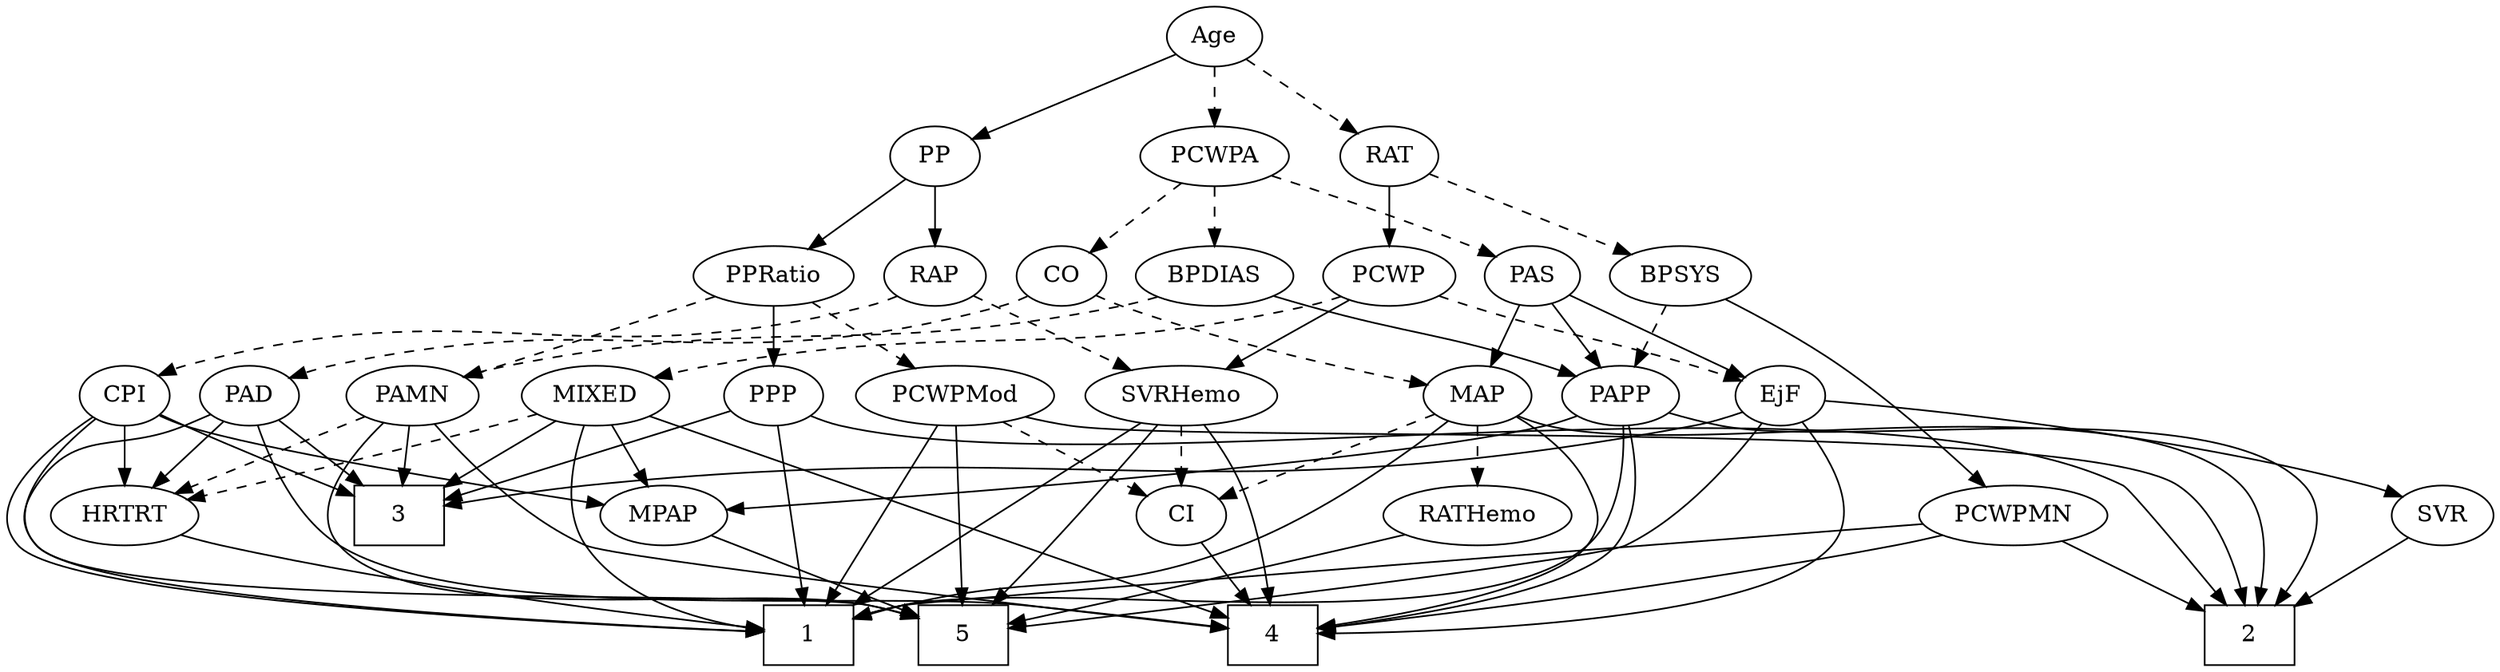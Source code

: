 strict digraph {
	graph [bb="0,0,1485.1,396"];
	node [label="\N"];
	1	[height=0.5,
		pos="584.79,18",
		shape=box,
		width=0.75];
	2	[height=0.5,
		pos="1365.8,18",
		shape=box,
		width=0.75];
	3	[height=0.5,
		pos="213.79,90",
		shape=box,
		width=0.75];
	4	[height=0.5,
		pos="791.79,18",
		shape=box,
		width=0.75];
	5	[height=0.5,
		pos="432.79,18",
		shape=box,
		width=0.75];
	Age	[height=0.5,
		pos="745.79,378",
		width=0.75];
	RAT	[height=0.5,
		pos="840.79,306",
		width=0.75827];
	Age -> RAT	[pos="e,823.16,319.99 763.22,364.16 777.72,353.47 798.58,338.1 815.02,325.99",
		style=dashed];
	PCWPA	[height=0.5,
		pos="745.79,306",
		width=1.1555];
	Age -> PCWPA	[pos="e,745.79,324.1 745.79,359.7 745.79,351.98 745.79,342.71 745.79,334.11",
		style=dashed];
	PP	[height=0.5,
		pos="566.79,306",
		width=0.75];
	Age -> PP	[pos="e,589.56,315.9 723.12,368.13 691.74,355.86 634.87,333.62 599.06,319.62",
		style=solid];
	EjF	[height=0.5,
		pos="962.79,162",
		width=0.75];
	EjF -> 3	[pos="e,240.9,105.14 942.74,149.86 937.68,147.52 932.15,145.35 926.79,144 637.92,71.113 544.06,179.24 250.97,107.64",
		style=solid];
	EjF -> 4	[pos="e,819.09,20.857 984.66,151.01 1001,142.24 1022,127.78 1031.8,108 1038.9,93.648 1041.8,84.474 1031.8,72 1006.8,40.867 890.05,26.927 \
829.09,21.682",
		style=solid];
	EjF -> 5	[pos="e,459.93,23.404 964.58,144.01 965.69,123.62 964,89.93 943.79,72 910.83,42.753 592.56,41.197 548.79,36 522.33,32.857 492.59,28.481 \
469.84,24.957",
		style=solid];
	SVR	[height=0.5,
		pos="1440.8,90",
		width=0.77632];
	EjF -> SVR	[pos="e,1419,101.24 984.92,151.68 992.66,148.78 1001.5,145.85 1009.8,144 1179.2,106.16 1230.1,149.01 1398.8,108 1402.3,107.16 1405.8,106.08 \
1409.3,104.88",
		style=solid];
	RAP	[height=0.5,
		pos="480.79,234",
		width=0.77632];
	CPI	[height=0.5,
		pos="156.79,162",
		width=0.75];
	RAP -> CPI	[pos="e,182.1,168.63 454.46,227.4 409.29,217.79 314.15,197.49 233.79,180 220.18,177.04 205.22,173.74 192.13,170.85",
		style=dashed];
	SVRHemo	[height=0.5,
		pos="648.79,162",
		width=1.3902];
	RAP -> SVRHemo	[pos="e,616.05,175.76 502.63,222.76 507.6,220.49 512.86,218.13 517.79,216 547.25,203.28 580.8,189.72 606.58,179.51",
		style=dashed];
	MIXED	[height=0.5,
		pos="468.79,162",
		width=1.1193];
	MIXED -> 1	[pos="e,570.56,36.425 482.1,144.71 502.14,120.18 540.24,73.534 563.98,44.478",
		style=solid];
	MIXED -> 3	[pos="e,241.04,104.67 438.66,149.88 432.46,147.78 425.95,145.71 419.79,144 348.44,124.15 324.91,131.94 250.83,107.93",
		style=solid];
	MIXED -> 4	[pos="e,764.38,31.049 496.61,148.77 554.83,123.17 689.52,63.96 754.89,35.225",
		style=solid];
	MPAP	[height=0.5,
		pos="293.79,90",
		width=0.97491];
	MIXED -> MPAP	[pos="e,320.72,101.77 439.9,149.44 409.89,137.44 362.88,118.64 330.33,105.61",
		style=solid];
	HRTRT	[height=0.5,
		pos="128.79,90",
		width=1.1013];
	MIXED -> HRTRT	[pos="e,158.07,102.15 439,149.67 432.72,147.57 426.09,145.55 419.79,144 314.19,118.07 283.39,133.93 177.79,108 174.46,107.18 171.03,106.23 \
167.6,105.2",
		style=dashed];
	MPAP -> 5	[pos="e,405.53,32.731 318,76.807 339.66,65.901 371.71,49.761 396.44,37.305",
		style=solid];
	BPSYS	[height=0.5,
		pos="1050.8,234",
		width=1.0471];
	PCWPMN	[height=0.5,
		pos="1230.8,90",
		width=1.3902];
	BPSYS -> PCWPMN	[pos="e,1210.9,106.66 1069.4,218.34 1101.1,193.3 1165.9,142.19 1203,112.91",
		style=solid];
	PAPP	[height=0.5,
		pos="1050.8,162",
		width=0.88464];
	BPSYS -> PAPP	[pos="e,1050.8,180.1 1050.8,215.7 1050.8,207.98 1050.8,198.71 1050.8,190.11",
		style=dashed];
	PAD	[height=0.5,
		pos="381.79,162",
		width=0.79437];
	PAD -> 1	[pos="e,557.65,26.109 391.88,144.83 404.81,125.26 428.91,92.4 456.79,72 484.42,51.79 520.89,37.671 547.83,29.116",
		style=solid];
	PAD -> 3	[pos="e,240.84,103.98 357.77,151.85 332.94,142.28 292.91,126.57 250.03,107.99",
		style=solid];
	PAD -> 4	[pos="e,764.49,24.782 404.27,150.87 409.36,148.59 414.76,146.2 419.79,144 494.61,111.33 511.53,98.384 588.79,72 645.67,52.576 713.57,36.172 \
754.65,26.965",
		style=solid];
	PAD -> HRTRT	[pos="e,158.71,101.87 356.45,153.31 346.32,150.31 334.53,146.9 323.79,144 259.27,126.6 241.88,126.97 177.79,108 174.68,107.08 171.48,106.08 \
168.27,105.05",
		style=solid];
	CO	[height=0.5,
		pos="658.79,234",
		width=0.75];
	CO -> PAD	[pos="e,403.55,173.8 636.76,223.34 630.11,220.68 622.74,217.99 615.79,216 530.65,191.6 504.38,206.27 419.79,180 417.52,179.29 415.21,178.49 \
412.9,177.62",
		style=dashed];
	MAP	[height=0.5,
		pos="886.79,162",
		width=0.84854];
	CO -> MAP	[pos="e,860.16,171.12 679.84,222.28 684.68,220.04 689.86,217.81 694.79,216 753.11,194.66 770.03,196.88 829.79,180 836.47,178.11 843.57,\
176.05 850.41,174.02",
		style=dashed];
	PAS	[height=0.5,
		pos="951.79,234",
		width=0.75];
	PAS -> EjF	[pos="e,960.08,180.28 954.46,216.05 955.67,208.35 957.13,199.03 958.49,190.36",
		style=solid];
	PAS -> MAP	[pos="e,901.01,178.31 938.01,218.15 929.25,208.72 917.75,196.33 907.86,185.69",
		style=solid];
	PAS -> PAPP	[pos="e,1031.7,176.47 969.95,220.16 984.88,209.61 1006.3,194.49 1023.3,182.45",
		style=solid];
	PAMN	[height=0.5,
		pos="278.79,162",
		width=1.011];
	PAMN -> 3	[pos="e,230.01,108.46 264.37,145.46 256.34,136.82 246.16,125.85 237.03,116.03",
		style=solid];
	PAMN -> 4	[pos="e,764.51,21.96 303.68,148.82 343.54,129.78 424.56,92.981 496.79,72 587.4,45.683 697.64,30.058 754.25,23.181",
		style=solid];
	PAMN -> 5	[pos="e,405.74,18.741 245.44,154.41 191.47,143.42 89.978,121.25 79.793,108 70.043,95.314 69.353,84.125 79.793,72 120.27,24.986 313.37,\
19.093 395.59,18.756",
		style=solid];
	PAMN -> HRTRT	[pos="e,155.37,103.4 253.35,149.13 228.97,137.75 191.96,120.48 164.61,107.71",
		style=dashed];
	RATHemo	[height=0.5,
		pos="885.79,90",
		width=1.3721];
	RATHemo -> 5	[pos="e,459.96,23.116 849.82,77.506 842.58,75.462 834.98,73.508 827.79,72 705.43,46.338 672.65,53.065 548.79,36 522.39,32.362 492.65,27.998 \
469.89,24.602",
		style=solid];
	CPI -> 1	[pos="e,557.66,23.394 133.95,152.35 115.61,144.04 91.12,129.55 79.793,108 72.348,93.838 69.013,83.824 79.793,72 109.04,39.924 425.69,41.149 \
468.79,36 495.26,32.838 525,28.463 547.74,24.943",
		style=solid];
	CPI -> 3	[pos="e,199.85,108.13 169.16,145.81 176.22,137.14 185.25,126.05 193.34,116.12",
		style=solid];
	CPI -> 5	[pos="e,405.68,20.343 131,156.14 78.97,145.26 -30.396,116.39 8.7929,72 34.254,43.158 296.86,26.258 395.56,20.884",
		style=solid];
	CPI -> MPAP	[pos="e,269.55,103.39 177.6,150.37 199.6,139.13 234.63,121.23 260.48,108.02",
		style=solid];
	CPI -> HRTRT	[pos="e,135.58,107.96 150.16,144.41 146.93,136.34 142.97,126.43 139.33,117.35",
		style=solid];
	RAT -> BPSYS	[pos="e,1020.6,245.07 864.88,296.97 900.56,285.08 967.88,262.64 1011,248.28",
		style=dashed];
	PCWP	[height=0.5,
		pos="840.79,234",
		width=0.97491];
	RAT -> PCWP	[pos="e,840.79,252.1 840.79,287.7 840.79,279.98 840.79,270.71 840.79,262.11",
		style=solid];
	SVR -> 2	[pos="e,1384.1,36.113 1425.6,74.834 1415.9,65.746 1403,53.71 1391.7,43.141",
		style=solid];
	PCWPMod	[height=0.5,
		pos="768.79,162",
		width=1.4443];
	PCWPMod -> 1	[pos="e,611.85,25.026 761.96,144.04 753.22,124.31 736.37,91.896 712.79,72 686.27,49.621 648.99,35.632 621.49,27.685",
		style=solid];
	PCWPMod -> 2	[pos="e,1362.8,36.09 809.89,150.92 821.74,148.32 834.72,145.76 846.79,144 951.76,128.67 1235.1,167.73 1322.8,108 1343.7,93.782 1354.7,\
66.507 1360.4,45.88",
		style=solid];
	PCWPMod -> 5	[pos="e,459.81,30.419 737.18,147.64 674.59,121.19 535.21,62.284 469.03,34.314",
		style=solid];
	CI	[height=0.5,
		pos="791.79,90",
		width=0.75];
	PCWPMod -> CI	[pos="e,786.28,107.79 774.36,144.05 776.99,136.06 780.18,126.33 783.12,117.4",
		style=dashed];
	PCWPA -> CO	[pos="e,675.29,248.27 726.92,289.81 714.17,279.55 697.22,265.91 683.41,254.81",
		style=dashed];
	PCWPA -> PAS	[pos="e,928.35,242.97 777.53,294.22 815.76,281.23 879.68,259.51 918.56,246.29",
		style=dashed];
	BPDIAS	[height=0.5,
		pos="745.79,234",
		width=1.1735];
	PCWPA -> BPDIAS	[pos="e,745.79,252.1 745.79,287.7 745.79,279.98 745.79,270.71 745.79,262.11",
		style=dashed];
	PCWPMN -> 1	[pos="e,611.96,21.687 1184.5,83.18 1157.2,79.805 1122.1,75.535 1090.8,72 915.51,52.18 705.77,31.029 622.01,22.686",
		style=solid];
	PCWPMN -> 2	[pos="e,1338.5,33.144 1258.1,74.834 1278.7,64.16 1307.1,49.422 1329.6,37.767",
		style=solid];
	PCWPMN -> 4	[pos="e,818.81,21.7 1192.7,78.092 1184.2,75.882 1175.2,73.713 1166.8,72 1044.2,47.137 896.6,29.949 828.96,22.766",
		style=solid];
	SVRHemo -> 1	[pos="e,592.58,36.268 641.2,144.15 630.24,119.84 609.88,74.66 596.85,45.753",
		style=solid];
	SVRHemo -> 4	[pos="e,774.24,36.425 665.2,144.71 690.11,119.97 737.68,72.731 766.89,43.733",
		style=solid];
	SVRHemo -> 5	[pos="e,458.75,36.062 625.68,145.8 587.62,120.78 511.57,70.791 467.18,41.608",
		style=solid];
	SVRHemo -> CI	[pos="e,770.68,101.34 677.39,147 701.82,135.04 736.85,117.9 761.7,105.73",
		style=dashed];
	BPDIAS -> PAMN	[pos="e,309.33,172.02 715.08,221.56 708.46,219.43 701.45,217.43 694.79,216 541.48,183.01 498.11,207.92 343.79,180 335.71,178.54 327.16,\
176.6 319.01,174.55",
		style=dashed];
	BPDIAS -> PAPP	[pos="e,1024.5,172.37 777.14,221.76 783.59,219.67 790.37,217.63 796.79,216 885.17,193.52 910.35,202.22 998.79,180 1004,178.7 1009.4,177.16 \
1014.6,175.54",
		style=solid];
	MAP -> 1	[pos="e,612,22.039 905.79,147.83 929.64,129.72 965.01,96.585 943.79,72 933.3,59.843 711.72,33.423 622.01,23.178",
		style=solid];
	MAP -> 2	[pos="e,1370.7,36.002 909.63,149.82 915.13,147.54 921.08,145.41 926.79,144 1020.7,120.78 1293.3,177.34 1360.8,108 1376.4,92.022 1376,65.832 \
1372.7,45.99",
		style=solid];
	MAP -> 4	[pos="e,818.82,21.327 910.88,150.7 916.12,148.48 921.64,146.15 926.79,144 965.79,127.74 991.24,143.08 1014.8,108 1023.7,94.716 1024.7,\
84.554 1014.8,72 992.03,43.195 886.23,28.38 828.92,22.352",
		style=solid];
	MAP -> RATHemo	[pos="e,886.04,108.1 886.55,143.7 886.44,135.98 886.3,126.71 886.18,118.11",
		style=dashed];
	MAP -> CI	[pos="e,809.41,103.98 868.48,147.5 854.1,136.91 833.9,122.03 817.84,110.2",
		style=dashed];
	PP -> RAP	[pos="e,497.62,248.69 550.21,291.5 537.56,281.21 519.93,266.86 505.61,255.2",
		style=solid];
	PPRatio	[height=0.5,
		pos="566.79,234",
		width=1.1013];
	PP -> PPRatio	[pos="e,566.79,252.1 566.79,287.7 566.79,279.98 566.79,270.71 566.79,262.11",
		style=solid];
	PPP	[height=0.5,
		pos="553.79,162",
		width=0.75];
	PPP -> 1	[pos="e,581.02,36.268 557.47,144.15 562.76,119.94 572.56,75.054 578.87,46.133",
		style=solid];
	PPP -> 2	[pos="e,1351.8,36.083 573.84,149.85 578.9,147.51 584.43,145.35 589.79,144 740.85,106.03 1150.1,176.83 1289.8,108 1293.6,106.15 1324.1,\
69.654 1345.3,43.98",
		style=solid];
	PPP -> 3	[pos="e,240.97,104.89 533.28,149.99 528.32,147.7 522.96,145.53 517.79,144 405.58,110.84 367.08,140.41 250.6,107.69",
		style=solid];
	PPRatio -> PAMN	[pos="e,309.79,171.46 536.93,221.95 530.65,219.82 524.04,217.72 517.79,216 441.66,195.01 420.69,198 343.79,180 335.97,178.17 327.64,176.09 \
319.66,174.03",
		style=dashed];
	PPRatio -> PCWPMod	[pos="e,733.4,175.27 597.47,222.37 631.01,210.75 685.08,192.01 723.5,178.7",
		style=dashed];
	PPRatio -> PPP	[pos="e,557,180.28 563.65,216.05 562.21,208.35 560.48,199.03 558.87,190.36",
		style=solid];
	PCWP -> EjF	[pos="e,943.07,174.31 863.45,220 883.47,208.51 912.75,191.71 934.34,179.32",
		style=dashed];
	PCWP -> MIXED	[pos="e,498.3,174.33 814.6,221.7 808.82,219.54 802.67,217.49 796.79,216 675.61,185.25 639.5,208.64 517.79,180 514.59,179.25 511.31,178.36 \
508.03,177.4",
		style=dashed];
	PCWP -> SVRHemo	[pos="e,683.27,175.07 813.84,222.47 808.22,220.3 802.32,218.06 796.79,216 761.98,203.04 722.35,188.88 692.86,178.46",
		style=solid];
	CI -> 4	[pos="e,791.79,36.104 791.79,71.697 791.79,63.983 791.79,54.712 791.79,46.112",
		style=solid];
	PAPP -> 1	[pos="e,611.81,21.815 1039.8,145.03 1024.7,124.39 995.25,89.07 960.79,72 930.74,57.115 710.92,32.408 621.98,22.898",
		style=solid];
	PAPP -> 2	[pos="e,1393,23.39 1082.6,159.44 1177.2,154.47 1451.6,137.6 1477.8,108 1488.4,96.01 1486.4,85.519 1477.8,72 1461.4,46.167 1428.7,32.682 \
1402.8,25.796",
		style=solid];
	PAPP -> 4	[pos="e,819.12,20.476 1056.1,144.1 1061,124.42 1065.5,92.062 1048.8,72 1021.2,38.853 893.67,25.74 829.26,21.163",
		style=solid];
	PAPP -> MPAP	[pos="e,329.04,90.67 1025.2,151.28 1016.9,148.49 1007.6,145.73 998.79,144 753.56,95.435 452.27,90.599 339.37,90.651",
		style=solid];
	HRTRT -> 1	[pos="e,557.63,23.157 158.04,77.729 164.47,75.567 171.3,73.509 177.79,72 304.72,42.479 339.65,53.449 468.79,36 495.21,32.431 524.95,28.066 \
547.7,24.652",
		style=solid];
}
